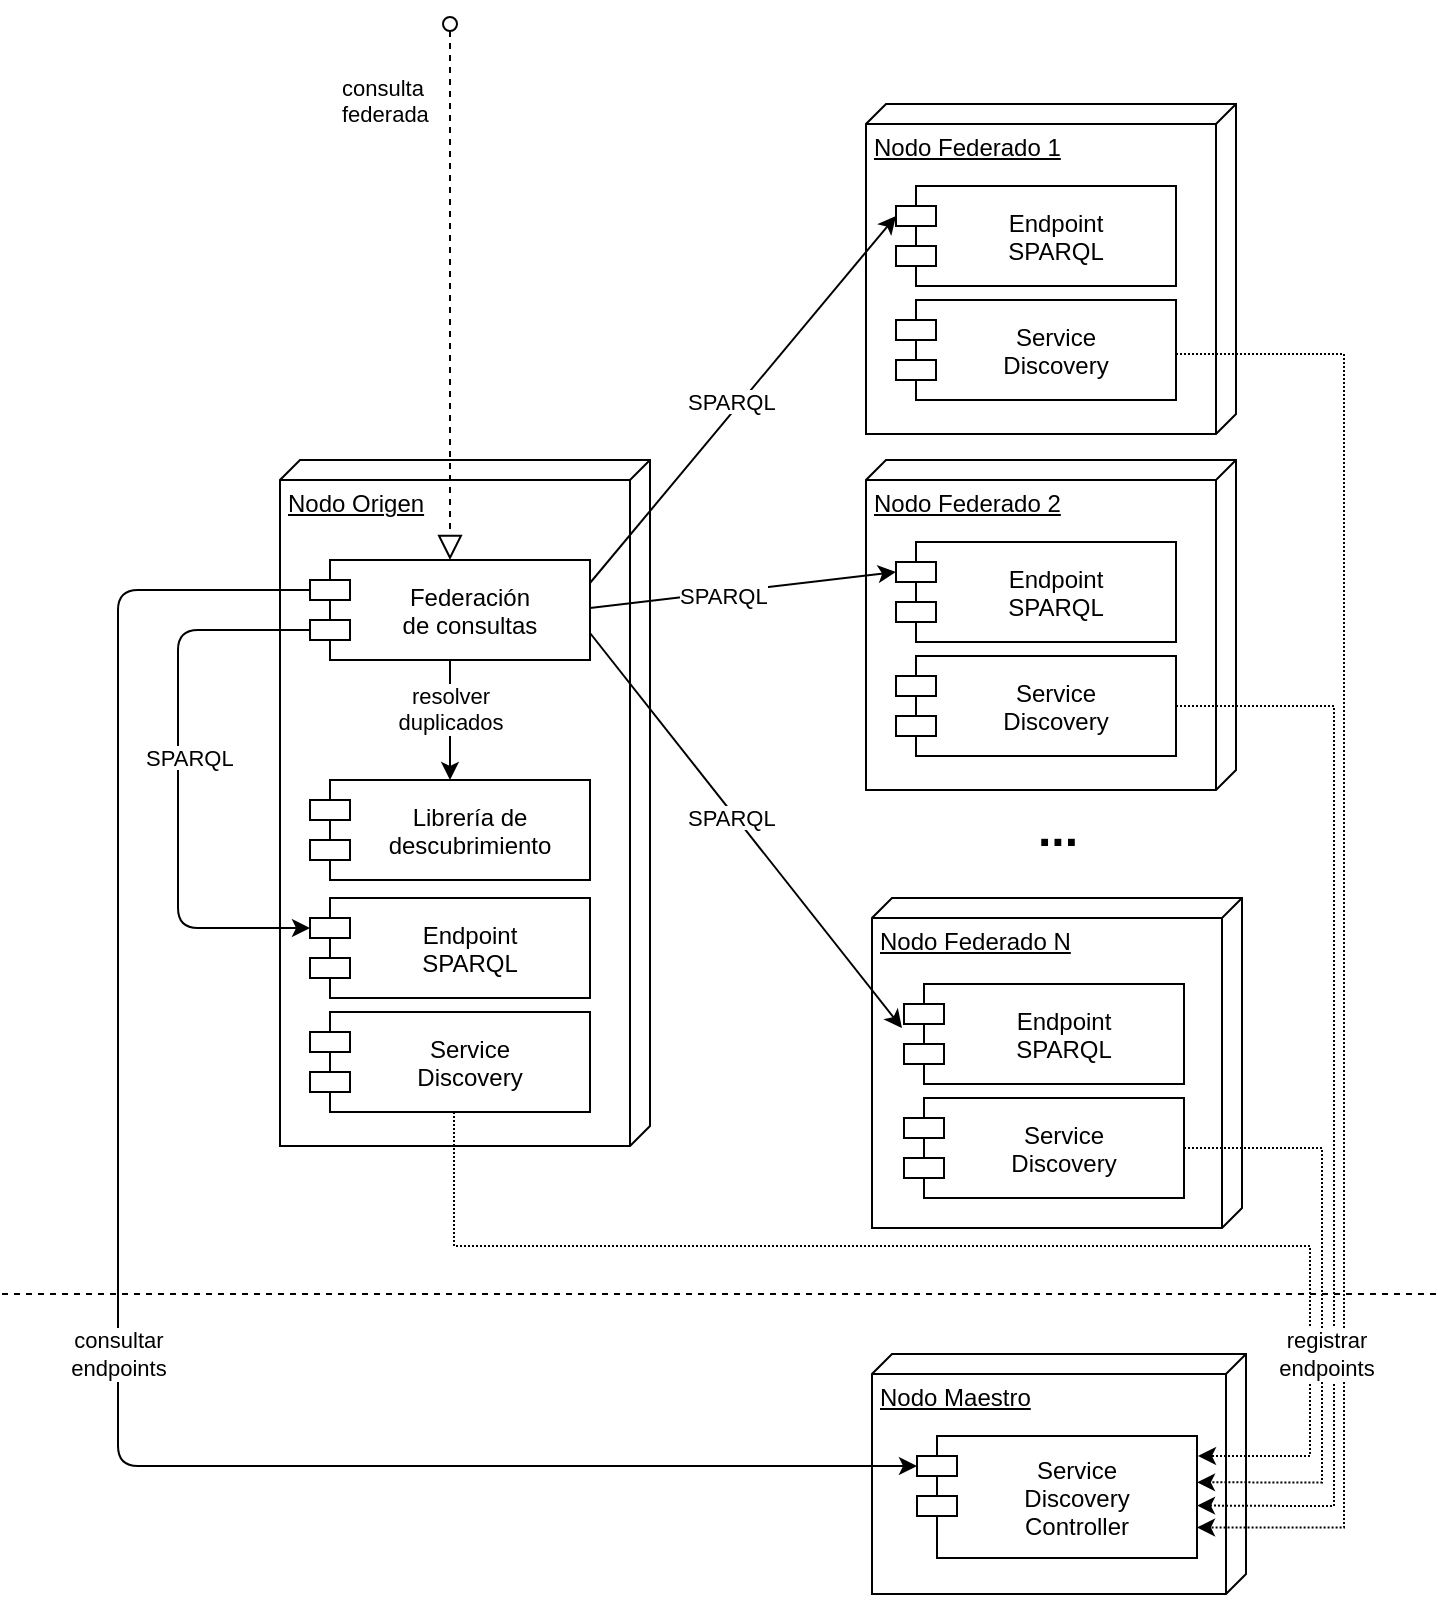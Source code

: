 <mxfile version="14.0.1" type="device"><diagram id="5y6ij7HAAezx6QXrhfV2" name="Page-1"><mxGraphModel dx="1422" dy="403" grid="0" gridSize="10" guides="1" tooltips="1" connect="1" arrows="1" fold="1" page="0" pageScale="1" pageWidth="827" pageHeight="1169" math="0" shadow="0"><root><mxCell id="0"/><mxCell id="1" parent="0"/><mxCell id="ue_lcwXjzYPmJjGFpUdm-34" value="Nodo Origen" style="verticalAlign=top;align=left;spacingTop=8;spacingLeft=2;spacingRight=12;shape=cube;size=10;direction=south;fontStyle=4;html=1;" vertex="1" parent="1"><mxGeometry x="419" y="668" width="185" height="343" as="geometry"/></mxCell><mxCell id="ue_lcwXjzYPmJjGFpUdm-35" value="Nodo Maestro" style="verticalAlign=top;align=left;spacingTop=8;spacingLeft=2;spacingRight=12;shape=cube;size=10;direction=south;fontStyle=4;html=1;" vertex="1" parent="1"><mxGeometry x="715" y="1115" width="187" height="120" as="geometry"/></mxCell><mxCell id="ue_lcwXjzYPmJjGFpUdm-36" value="Service&#10;Discovery&#10;Controller" style="shape=module;align=left;spacingLeft=20;align=center;verticalAlign=middle;" vertex="1" parent="1"><mxGeometry x="737.5" y="1156" width="140" height="61" as="geometry"/></mxCell><mxCell id="ue_lcwXjzYPmJjGFpUdm-37" value="" style="startArrow=oval;startFill=0;startSize=7;endArrow=block;endFill=0;endSize=10;dashed=1;html=1;" edge="1" parent="1" target="ue_lcwXjzYPmJjGFpUdm-42"><mxGeometry width="100" relative="1" as="geometry"><mxPoint x="504" y="450" as="sourcePoint"/><mxPoint x="339" y="538" as="targetPoint"/></mxGeometry></mxCell><mxCell id="ue_lcwXjzYPmJjGFpUdm-38" value="&lt;font style=&quot;font-size: 24px&quot;&gt;&lt;b&gt;...&lt;/b&gt;&lt;/font&gt;" style="text;html=1;strokeColor=none;fillColor=none;align=center;verticalAlign=middle;whiteSpace=wrap;rounded=0;" vertex="1" parent="1"><mxGeometry x="787.5" y="843" width="40" height="20" as="geometry"/></mxCell><mxCell id="ue_lcwXjzYPmJjGFpUdm-39" value="" style="endArrow=none;startArrow=classic;html=1;entryX=0;entryY=0;entryDx=0;entryDy=15;entryPerimeter=0;startFill=1;endFill=0;exitX=0;exitY=0;exitDx=0;exitDy=15;exitPerimeter=0;" edge="1" parent="1" source="ue_lcwXjzYPmJjGFpUdm-36" target="ue_lcwXjzYPmJjGFpUdm-42"><mxGeometry width="50" height="50" relative="1" as="geometry"><mxPoint x="329" y="733" as="sourcePoint"/><mxPoint x="619" y="967" as="targetPoint"/><Array as="points"><mxPoint x="338" y="1171"/><mxPoint x="338" y="733"/></Array></mxGeometry></mxCell><mxCell id="ue_lcwXjzYPmJjGFpUdm-40" value="consultar&lt;br&gt;endpoints" style="edgeLabel;html=1;align=center;verticalAlign=middle;resizable=0;points=[];" vertex="1" connectable="0" parent="ue_lcwXjzYPmJjGFpUdm-39"><mxGeometry x="-0.534" y="-1" relative="1" as="geometry"><mxPoint x="-182.26" y="-55" as="offset"/></mxGeometry></mxCell><mxCell id="ue_lcwXjzYPmJjGFpUdm-41" value="&lt;div style=&quot;&quot;&gt;&lt;span style=&quot;background-color: rgb(255 , 255 , 255) ; font-family: &amp;quot;helvetica&amp;quot; ; font-size: 11px&quot;&gt;consulta&lt;/span&gt;&lt;/div&gt;&lt;span style=&quot;color: rgb(0 , 0 , 0) ; font-family: &amp;quot;helvetica&amp;quot; ; font-size: 11px ; font-style: normal ; font-weight: 400 ; letter-spacing: normal ; text-indent: 0px ; text-transform: none ; word-spacing: 0px ; background-color: rgb(255 , 255 , 255) ; display: inline ; float: none&quot;&gt;&lt;div style=&quot;&quot;&gt;federada&lt;/div&gt;&lt;/span&gt;" style="text;whiteSpace=wrap;html=1;align=left;" vertex="1" parent="1"><mxGeometry x="448" y="468" width="43" height="30" as="geometry"/></mxCell><mxCell id="ue_lcwXjzYPmJjGFpUdm-42" value="Federación&#10;de consultas" style="shape=module;align=left;spacingLeft=20;align=center;verticalAlign=middle;" vertex="1" parent="1"><mxGeometry x="434" y="718" width="140" height="50" as="geometry"/></mxCell><mxCell id="ue_lcwXjzYPmJjGFpUdm-43" value="Librería de &#10;descubrimiento" style="shape=module;align=left;spacingLeft=20;align=center;verticalAlign=middle;" vertex="1" parent="1"><mxGeometry x="434" y="828" width="140" height="50" as="geometry"/></mxCell><mxCell id="ue_lcwXjzYPmJjGFpUdm-44" value="resolver &lt;br&gt;duplicados" style="html=1;verticalAlign=bottom;endArrow=classic;exitX=0.5;exitY=1;exitDx=0;exitDy=0;entryX=0.5;entryY=0;entryDx=0;entryDy=0;startArrow=none;startFill=0;endFill=1;" edge="1" parent="1" source="ue_lcwXjzYPmJjGFpUdm-42" target="ue_lcwXjzYPmJjGFpUdm-43"><mxGeometry x="0.333" width="80" relative="1" as="geometry"><mxPoint x="511.5" y="768" as="sourcePoint"/><mxPoint x="681.5" y="838" as="targetPoint"/><mxPoint as="offset"/></mxGeometry></mxCell><mxCell id="ue_lcwXjzYPmJjGFpUdm-45" value="Nodo Federado N" style="verticalAlign=top;align=left;spacingTop=8;spacingLeft=2;spacingRight=12;shape=cube;size=10;direction=south;fontStyle=4;html=1;" vertex="1" parent="1"><mxGeometry x="715" y="887" width="185" height="165" as="geometry"/></mxCell><mxCell id="ue_lcwXjzYPmJjGFpUdm-46" value="" style="endArrow=classic;startArrow=none;html=1;exitX=1;exitY=0.75;exitDx=0;exitDy=0;entryX=0;entryY=0;entryDx=0;entryDy=15;entryPerimeter=0;startFill=0;" edge="1" parent="1"><mxGeometry width="50" height="50" relative="1" as="geometry"><mxPoint x="574" y="754.5" as="sourcePoint"/><mxPoint x="730" y="952" as="targetPoint"/></mxGeometry></mxCell><mxCell id="ue_lcwXjzYPmJjGFpUdm-47" value="&lt;span style=&quot;color: rgb(0 , 0 , 0) ; font-family: &amp;#34;helvetica&amp;#34; ; font-size: 11px ; font-style: normal ; font-weight: 400 ; letter-spacing: normal ; text-align: center ; text-indent: 0px ; text-transform: none ; word-spacing: 0px ; background-color: rgb(255 , 255 , 255) ; display: inline ; float: none&quot;&gt;SPARQL&lt;/span&gt;" style="text;whiteSpace=wrap;html=1;" vertex="1" parent="1"><mxGeometry x="621" y="833" width="80" height="30" as="geometry"/></mxCell><mxCell id="ue_lcwXjzYPmJjGFpUdm-48" value="Nodo Federado 2&lt;br&gt;" style="verticalAlign=top;align=left;spacingTop=8;spacingLeft=2;spacingRight=12;shape=cube;size=10;direction=south;fontStyle=4;html=1;" vertex="1" parent="1"><mxGeometry x="712" y="668" width="185" height="165" as="geometry"/></mxCell><mxCell id="ue_lcwXjzYPmJjGFpUdm-49" value="Endpoint&#10;SPARQL" style="shape=module;align=left;spacingLeft=20;align=center;verticalAlign=middle;" vertex="1" parent="1"><mxGeometry x="727" y="709" width="140" height="50" as="geometry"/></mxCell><mxCell id="ue_lcwXjzYPmJjGFpUdm-50" value="" style="endArrow=classic;startArrow=none;html=1;exitX=1;exitY=0.5;exitDx=0;exitDy=0;entryX=0;entryY=0;entryDx=0;entryDy=15;entryPerimeter=0;startFill=0;" edge="1" parent="1" target="ue_lcwXjzYPmJjGFpUdm-49"><mxGeometry width="50" height="50" relative="1" as="geometry"><mxPoint x="574" y="742" as="sourcePoint"/><mxPoint x="761.5" y="782" as="targetPoint"/></mxGeometry></mxCell><mxCell id="ue_lcwXjzYPmJjGFpUdm-51" value="&lt;span style=&quot;color: rgb(0 , 0 , 0) ; font-family: &amp;#34;helvetica&amp;#34; ; font-size: 11px ; font-style: normal ; font-weight: 400 ; letter-spacing: normal ; text-align: center ; text-indent: 0px ; text-transform: none ; word-spacing: 0px ; background-color: rgb(255 , 255 , 255) ; display: inline ; float: none&quot;&gt;SPARQL&lt;/span&gt;" style="text;whiteSpace=wrap;html=1;" vertex="1" parent="1"><mxGeometry x="617" y="722" width="80" height="30" as="geometry"/></mxCell><mxCell id="ue_lcwXjzYPmJjGFpUdm-52" style="edgeStyle=orthogonalEdgeStyle;rounded=0;orthogonalLoop=1;jettySize=auto;html=1;exitX=1;exitY=0.5;exitDx=0;exitDy=0;startArrow=none;startFill=0;endArrow=classic;endFill=1;dashed=1;dashPattern=1 1;entryX=1;entryY=0.38;entryDx=0;entryDy=0;entryPerimeter=0;" edge="1" parent="1" source="ue_lcwXjzYPmJjGFpUdm-56" target="ue_lcwXjzYPmJjGFpUdm-36"><mxGeometry relative="1" as="geometry"><mxPoint x="870" y="1032" as="sourcePoint"/><mxPoint x="879" y="1179" as="targetPoint"/><Array as="points"><mxPoint x="940" y="1012"/><mxPoint x="940" y="1179"/></Array></mxGeometry></mxCell><mxCell id="ue_lcwXjzYPmJjGFpUdm-53" style="edgeStyle=orthogonalEdgeStyle;rounded=0;orthogonalLoop=1;jettySize=auto;html=1;startArrow=none;startFill=0;endArrow=classic;endFill=1;dashed=1;dashPattern=1 1;exitX=1;exitY=0.5;exitDx=0;exitDy=0;entryX=1;entryY=0.57;entryDx=0;entryDy=0;entryPerimeter=0;" edge="1" parent="1" source="ue_lcwXjzYPmJjGFpUdm-54" target="ue_lcwXjzYPmJjGFpUdm-36"><mxGeometry relative="1" as="geometry"><mxPoint x="1022" y="744" as="sourcePoint"/><mxPoint x="878" y="1187" as="targetPoint"/><Array as="points"><mxPoint x="946" y="791"/><mxPoint x="946" y="1191"/><mxPoint x="933" y="1191"/></Array></mxGeometry></mxCell><mxCell id="ue_lcwXjzYPmJjGFpUdm-54" value="Service&#10;Discovery" style="shape=module;align=left;spacingLeft=20;align=center;verticalAlign=middle;" vertex="1" parent="1"><mxGeometry x="727" y="766" width="140" height="50" as="geometry"/></mxCell><mxCell id="ue_lcwXjzYPmJjGFpUdm-55" value="Endpoint&#10;SPARQL" style="shape=module;align=left;spacingLeft=20;align=center;verticalAlign=middle;" vertex="1" parent="1"><mxGeometry x="731" y="930" width="140" height="50" as="geometry"/></mxCell><mxCell id="ue_lcwXjzYPmJjGFpUdm-56" value="Service&#10;Discovery" style="shape=module;align=left;spacingLeft=20;align=center;verticalAlign=middle;" vertex="1" parent="1"><mxGeometry x="731" y="987" width="140" height="50" as="geometry"/></mxCell><mxCell id="ue_lcwXjzYPmJjGFpUdm-57" value="Nodo Federado 1" style="verticalAlign=top;align=left;spacingTop=8;spacingLeft=2;spacingRight=12;shape=cube;size=10;direction=south;fontStyle=4;html=1;" vertex="1" parent="1"><mxGeometry x="712" y="490" width="185" height="165" as="geometry"/></mxCell><mxCell id="ue_lcwXjzYPmJjGFpUdm-58" value="Endpoint&#10;SPARQL" style="shape=module;align=left;spacingLeft=20;align=center;verticalAlign=middle;" vertex="1" parent="1"><mxGeometry x="727" y="531" width="140" height="50" as="geometry"/></mxCell><mxCell id="ue_lcwXjzYPmJjGFpUdm-59" value="Service&#10;Discovery" style="shape=module;align=left;spacingLeft=20;align=center;verticalAlign=middle;" vertex="1" parent="1"><mxGeometry x="727" y="588" width="140" height="50" as="geometry"/></mxCell><mxCell id="ue_lcwXjzYPmJjGFpUdm-60" value="" style="endArrow=classic;startArrow=none;html=1;exitX=1;exitY=0.25;exitDx=0;exitDy=0;startFill=0;entryX=0;entryY=0;entryDx=0;entryDy=15;entryPerimeter=0;" edge="1" parent="1" target="ue_lcwXjzYPmJjGFpUdm-58"><mxGeometry width="50" height="50" relative="1" as="geometry"><mxPoint x="574" y="729.5" as="sourcePoint"/><mxPoint x="731" y="512" as="targetPoint"/></mxGeometry></mxCell><mxCell id="ue_lcwXjzYPmJjGFpUdm-61" value="&lt;span style=&quot;color: rgb(0 , 0 , 0) ; font-family: &amp;#34;helvetica&amp;#34; ; font-size: 11px ; font-style: normal ; font-weight: 400 ; letter-spacing: normal ; text-align: center ; text-indent: 0px ; text-transform: none ; word-spacing: 0px ; background-color: rgb(255 , 255 , 255) ; display: inline ; float: none&quot;&gt;SPARQL&lt;/span&gt;" style="text;whiteSpace=wrap;html=1;" vertex="1" parent="1"><mxGeometry x="621" y="625" width="80" height="30" as="geometry"/></mxCell><mxCell id="ue_lcwXjzYPmJjGFpUdm-62" style="edgeStyle=orthogonalEdgeStyle;rounded=0;orthogonalLoop=1;jettySize=auto;html=1;startArrow=none;startFill=0;endArrow=classic;endFill=1;dashed=1;dashPattern=1 1;exitX=1;exitY=0.5;exitDx=0;exitDy=0;entryX=1;entryY=0.75;entryDx=0;entryDy=0;" edge="1" parent="1" source="ue_lcwXjzYPmJjGFpUdm-59" target="ue_lcwXjzYPmJjGFpUdm-36"><mxGeometry relative="1" as="geometry"><mxPoint x="941.0" y="615.0" as="sourcePoint"/><mxPoint x="878" y="1200" as="targetPoint"/><Array as="points"><mxPoint x="867" y="615"/><mxPoint x="951" y="615"/><mxPoint x="951" y="1202"/></Array></mxGeometry></mxCell><mxCell id="ue_lcwXjzYPmJjGFpUdm-63" value="" style="endArrow=none;html=1;dashed=1;" edge="1" parent="1"><mxGeometry width="50" height="50" relative="1" as="geometry"><mxPoint x="280" y="1085" as="sourcePoint"/><mxPoint x="1000" y="1085" as="targetPoint"/></mxGeometry></mxCell><mxCell id="ue_lcwXjzYPmJjGFpUdm-64" value="Endpoint&#10;SPARQL" style="shape=module;align=left;spacingLeft=20;align=center;verticalAlign=middle;" vertex="1" parent="1"><mxGeometry x="434" y="887" width="140" height="50" as="geometry"/></mxCell><mxCell id="ue_lcwXjzYPmJjGFpUdm-65" value="Service&#10;Discovery" style="shape=module;align=left;spacingLeft=20;align=center;verticalAlign=middle;" vertex="1" parent="1"><mxGeometry x="434" y="944" width="140" height="50" as="geometry"/></mxCell><mxCell id="ue_lcwXjzYPmJjGFpUdm-66" style="edgeStyle=orthogonalEdgeStyle;rounded=0;orthogonalLoop=1;jettySize=auto;html=1;exitX=0.5;exitY=1;exitDx=0;exitDy=0;startArrow=none;startFill=0;endArrow=classic;endFill=1;dashed=1;dashPattern=1 1;" edge="1" parent="1"><mxGeometry relative="1" as="geometry"><mxPoint x="506" y="994" as="sourcePoint"/><mxPoint x="878" y="1166" as="targetPoint"/><Array as="points"><mxPoint x="506" y="1061"/><mxPoint x="934" y="1061"/><mxPoint x="934" y="1166"/></Array></mxGeometry></mxCell><mxCell id="ue_lcwXjzYPmJjGFpUdm-67" value="registrar&lt;br&gt;endpoints" style="edgeLabel;html=1;align=center;verticalAlign=middle;resizable=0;points=[];" vertex="1" connectable="0" parent="1"><mxGeometry x="941.999" y="1115" as="geometry"/></mxCell><mxCell id="ue_lcwXjzYPmJjGFpUdm-68" value="" style="endArrow=none;startArrow=classic;html=1;entryX=0;entryY=0;entryDx=0;entryDy=35;entryPerimeter=0;startFill=1;endFill=0;exitX=0;exitY=0;exitDx=0;exitDy=15;exitPerimeter=0;" edge="1" parent="1" source="ue_lcwXjzYPmJjGFpUdm-64" target="ue_lcwXjzYPmJjGFpUdm-42"><mxGeometry width="50" height="50" relative="1" as="geometry"><mxPoint x="747.5" y="1181.0" as="sourcePoint"/><mxPoint x="444" y="743" as="targetPoint"/><Array as="points"><mxPoint x="368" y="902"/><mxPoint x="368" y="838"/><mxPoint x="368" y="753"/></Array></mxGeometry></mxCell><mxCell id="ue_lcwXjzYPmJjGFpUdm-70" value="&lt;span style=&quot;color: rgb(0 , 0 , 0) ; font-family: &amp;#34;helvetica&amp;#34; ; font-size: 11px ; font-style: normal ; font-weight: 400 ; letter-spacing: normal ; text-align: center ; text-indent: 0px ; text-transform: none ; word-spacing: 0px ; background-color: rgb(255 , 255 , 255) ; display: inline ; float: none&quot;&gt;SPARQL&lt;/span&gt;" style="text;whiteSpace=wrap;html=1;" vertex="1" parent="1"><mxGeometry x="350" y="803" width="80" height="30" as="geometry"/></mxCell></root></mxGraphModel></diagram></mxfile>
